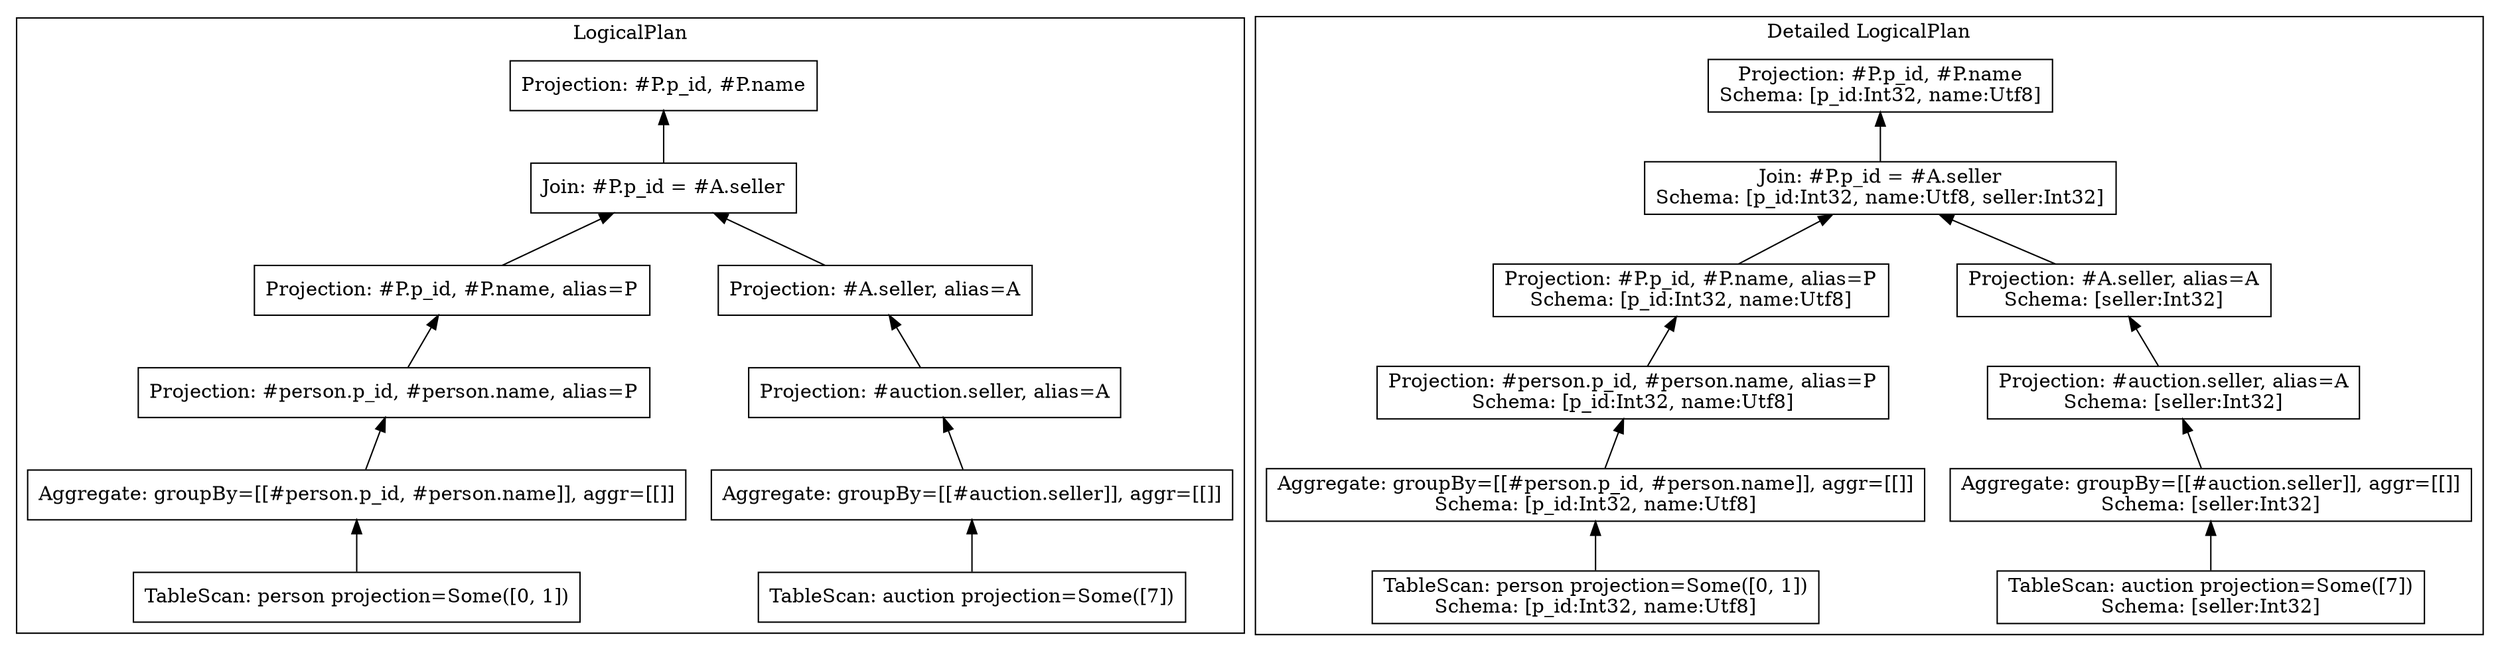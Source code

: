 // Begin DataFusion GraphViz Plan (see https://graphviz.org)
digraph {
  subgraph cluster_1
  {
    graph[label="LogicalPlan"]
    2[shape=box label="Projection: #P.p_id, #P.name"]
    3[shape=box label="Join: #P.p_id = #A.seller"]
    2 -> 3 [arrowhead=none, arrowtail=normal, dir=back]
    4[shape=box label="Projection: #P.p_id, #P.name, alias=P"]
    3 -> 4 [arrowhead=none, arrowtail=normal, dir=back]
    5[shape=box label="Projection: #person.p_id, #person.name, alias=P"]
    4 -> 5 [arrowhead=none, arrowtail=normal, dir=back]
    6[shape=box label="Aggregate: groupBy=[[#person.p_id, #person.name]], aggr=[[]]"]
    5 -> 6 [arrowhead=none, arrowtail=normal, dir=back]
    7[shape=box label="TableScan: person projection=Some([0, 1])"]
    6 -> 7 [arrowhead=none, arrowtail=normal, dir=back]
    8[shape=box label="Projection: #A.seller, alias=A"]
    3 -> 8 [arrowhead=none, arrowtail=normal, dir=back]
    9[shape=box label="Projection: #auction.seller, alias=A"]
    8 -> 9 [arrowhead=none, arrowtail=normal, dir=back]
    10[shape=box label="Aggregate: groupBy=[[#auction.seller]], aggr=[[]]"]
    9 -> 10 [arrowhead=none, arrowtail=normal, dir=back]
    11[shape=box label="TableScan: auction projection=Some([7])"]
    10 -> 11 [arrowhead=none, arrowtail=normal, dir=back]
  }
  subgraph cluster_12
  {
    graph[label="Detailed LogicalPlan"]
    13[shape=box label="Projection: #P.p_id, #P.name\nSchema: [p_id:Int32, name:Utf8]"]
    14[shape=box label="Join: #P.p_id = #A.seller\nSchema: [p_id:Int32, name:Utf8, seller:Int32]"]
    13 -> 14 [arrowhead=none, arrowtail=normal, dir=back]
    15[shape=box label="Projection: #P.p_id, #P.name, alias=P\nSchema: [p_id:Int32, name:Utf8]"]
    14 -> 15 [arrowhead=none, arrowtail=normal, dir=back]
    16[shape=box label="Projection: #person.p_id, #person.name, alias=P\nSchema: [p_id:Int32, name:Utf8]"]
    15 -> 16 [arrowhead=none, arrowtail=normal, dir=back]
    17[shape=box label="Aggregate: groupBy=[[#person.p_id, #person.name]], aggr=[[]]\nSchema: [p_id:Int32, name:Utf8]"]
    16 -> 17 [arrowhead=none, arrowtail=normal, dir=back]
    18[shape=box label="TableScan: person projection=Some([0, 1])\nSchema: [p_id:Int32, name:Utf8]"]
    17 -> 18 [arrowhead=none, arrowtail=normal, dir=back]
    19[shape=box label="Projection: #A.seller, alias=A\nSchema: [seller:Int32]"]
    14 -> 19 [arrowhead=none, arrowtail=normal, dir=back]
    20[shape=box label="Projection: #auction.seller, alias=A\nSchema: [seller:Int32]"]
    19 -> 20 [arrowhead=none, arrowtail=normal, dir=back]
    21[shape=box label="Aggregate: groupBy=[[#auction.seller]], aggr=[[]]\nSchema: [seller:Int32]"]
    20 -> 21 [arrowhead=none, arrowtail=normal, dir=back]
    22[shape=box label="TableScan: auction projection=Some([7])\nSchema: [seller:Int32]"]
    21 -> 22 [arrowhead=none, arrowtail=normal, dir=back]
  }
}
// End DataFusion GraphViz Plan
